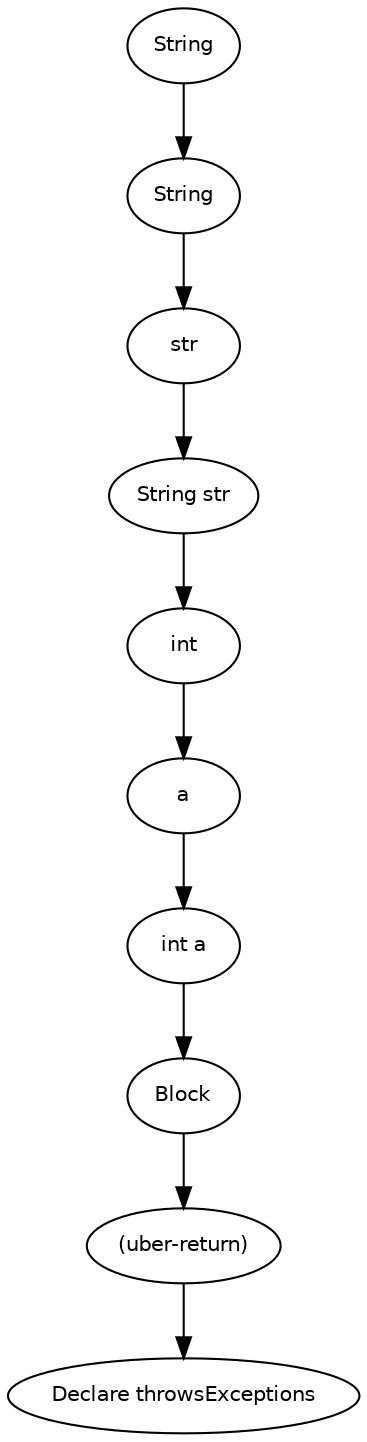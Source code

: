digraph throwsExceptions {
  9 [
    label = int,
    fontname = Helvetica,
    fontsize = 10
  ];
  8 [
    label = "int a",
    fontname = Helvetica,
    fontsize = 10
  ];
  7 [
    label = str,
    fontname = Helvetica,
    fontsize = 10
  ];
  6 [
    label = String,
    fontname = Helvetica,
    fontsize = 10
  ];
  5 [
    label = String,
    fontname = Helvetica,
    fontsize = 10
  ];
  4 [
    label = "String str",
    fontname = Helvetica,
    fontsize = 10
  ];
  3 [
    label = "(uber-return)",
    fontname = Helvetica,
    fontsize = 10
  ];
  11 [
    label = Block,
    fontname = Helvetica,
    fontsize = 10
  ];
  10 [
    label = a,
    fontname = Helvetica,
    fontsize = 10
  ];
  0 [
    label = "Declare throwsExceptions",
    fontname = Helvetica,
    fontsize = 10
  ];
  8 -> 11 [
    label = ""
  ];
  4 -> 9 [
    label = ""
  ];
  6 -> 5 [
    label = ""
  ];
  3 -> 0 [
    label = ""
  ];
  10 -> 8 [
    label = ""
  ];
  7 -> 4 [
    label = ""
  ];
  11 -> 3 [
    label = ""
  ];
  9 -> 10 [
    label = ""
  ];
  5 -> 7 [
    label = ""
  ];
}
